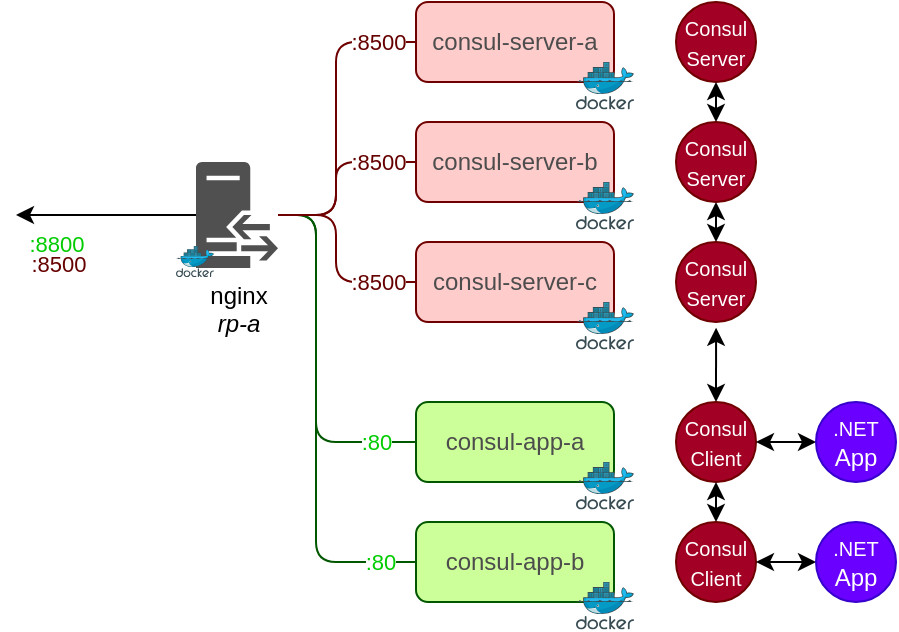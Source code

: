 <mxfile>
    <diagram id="PgG96TfguJJq9mSXevSO" name="Page-1">
        <mxGraphModel dx="485" dy="216" grid="1" gridSize="10" guides="1" tooltips="1" connect="1" arrows="1" fold="1" page="1" pageScale="1" pageWidth="827" pageHeight="1169" math="0" shadow="0">
            <root>
                <mxCell id="0"/>
                <mxCell id="1" parent="0"/>
                <mxCell id="3" style="edgeStyle=none;html=1;" edge="1" parent="1" source="2">
                    <mxGeometry relative="1" as="geometry">
                        <mxPoint x="200" y="306.5" as="targetPoint"/>
                    </mxGeometry>
                </mxCell>
                <mxCell id="4" value="&lt;font color=&quot;#00cc00&quot;&gt;:8800&lt;/font&gt;" style="edgeLabel;html=1;align=center;verticalAlign=middle;resizable=0;points=[];" vertex="1" connectable="0" parent="3">
                    <mxGeometry x="0.722" y="-1" relative="1" as="geometry">
                        <mxPoint x="7" y="15" as="offset"/>
                    </mxGeometry>
                </mxCell>
                <mxCell id="16" value=":8500" style="edgeLabel;html=1;align=center;verticalAlign=middle;resizable=0;points=[];fontColor=#660000;" vertex="1" connectable="0" parent="3">
                    <mxGeometry x="0.349" relative="1" as="geometry">
                        <mxPoint x="-9" y="24" as="offset"/>
                    </mxGeometry>
                </mxCell>
                <mxCell id="12" style="edgeStyle=orthogonalEdgeStyle;html=1;startArrow=none;startFill=0;endArrow=none;endFill=0;fillColor=#a20025;strokeColor=#6F0000;" edge="1" parent="1" source="2" target="7">
                    <mxGeometry relative="1" as="geometry">
                        <Array as="points">
                            <mxPoint x="360" y="307"/>
                            <mxPoint x="360" y="220"/>
                        </Array>
                    </mxGeometry>
                </mxCell>
                <mxCell id="17" value=":8500" style="edgeLabel;html=1;align=center;verticalAlign=middle;resizable=0;points=[];fontColor=#660000;" vertex="1" connectable="0" parent="12">
                    <mxGeometry x="0.645" y="-1" relative="1" as="geometry">
                        <mxPoint x="8" y="-1" as="offset"/>
                    </mxGeometry>
                </mxCell>
                <mxCell id="27" style="edgeStyle=orthogonalEdgeStyle;html=1;fontColor=#4D4D4D;startArrow=none;startFill=0;endArrow=none;endFill=0;fillColor=#008a00;strokeColor=#005700;" edge="1" parent="1" source="2" target="23">
                    <mxGeometry relative="1" as="geometry">
                        <Array as="points">
                            <mxPoint x="350" y="307"/>
                            <mxPoint x="350" y="420"/>
                        </Array>
                    </mxGeometry>
                </mxCell>
                <mxCell id="29" value=":80" style="edgeLabel;html=1;align=center;verticalAlign=middle;resizable=0;points=[];fontColor=#00CC00;" vertex="1" connectable="0" parent="27">
                    <mxGeometry x="0.852" y="1" relative="1" as="geometry">
                        <mxPoint x="-7" y="1" as="offset"/>
                    </mxGeometry>
                </mxCell>
                <mxCell id="28" style="edgeStyle=orthogonalEdgeStyle;html=1;fontColor=#4D4D4D;startArrow=none;startFill=0;endArrow=none;endFill=0;fillColor=#008a00;strokeColor=#005700;" edge="1" parent="1" source="2" target="25">
                    <mxGeometry relative="1" as="geometry">
                        <Array as="points">
                            <mxPoint x="350" y="307"/>
                            <mxPoint x="350" y="480"/>
                        </Array>
                    </mxGeometry>
                </mxCell>
                <mxCell id="30" value=":80" style="edgeLabel;html=1;align=center;verticalAlign=middle;resizable=0;points=[];fontColor=#00CC00;" vertex="1" connectable="0" parent="28">
                    <mxGeometry x="0.846" y="2" relative="1" as="geometry">
                        <mxPoint y="2" as="offset"/>
                    </mxGeometry>
                </mxCell>
                <mxCell id="2" value="nginx&lt;br&gt;&lt;i&gt;rp-a&lt;/i&gt;" style="pointerEvents=1;shadow=0;dashed=0;html=1;strokeColor=none;fillColor=#505050;labelPosition=center;verticalLabelPosition=bottom;verticalAlign=top;outlineConnect=0;align=center;shape=mxgraph.office.servers.reverse_proxy;" vertex="1" parent="1">
                    <mxGeometry x="290" y="280" width="41" height="53" as="geometry"/>
                </mxCell>
                <mxCell id="7" value="consul-server-a" style="rounded=1;whiteSpace=wrap;html=1;strokeColor=#6F0000;fillColor=#FFCCCC;fontColor=#4D4D4D;" vertex="1" parent="1">
                    <mxGeometry x="400" y="200" width="99" height="40" as="geometry"/>
                </mxCell>
                <mxCell id="6" value="" style="aspect=fixed;html=1;points=[];align=center;image;fontSize=12;image=img/lib/mscae/Docker.svg;" vertex="1" parent="1">
                    <mxGeometry x="480" y="230" width="29" height="23.78" as="geometry"/>
                </mxCell>
                <mxCell id="8" value="consul-server-b" style="rounded=1;whiteSpace=wrap;html=1;strokeColor=#6F0000;fillColor=#FFCCCC;fontColor=#4D4D4D;" vertex="1" parent="1">
                    <mxGeometry x="400" y="260" width="99" height="40" as="geometry"/>
                </mxCell>
                <mxCell id="9" value="" style="aspect=fixed;html=1;points=[];align=center;image;fontSize=12;image=img/lib/mscae/Docker.svg;" vertex="1" parent="1">
                    <mxGeometry x="480" y="290" width="29" height="23.78" as="geometry"/>
                </mxCell>
                <mxCell id="10" value="consul-server-c" style="rounded=1;whiteSpace=wrap;html=1;strokeColor=#6F0000;fillColor=#FFCCCC;fontColor=#4D4D4D;" vertex="1" parent="1">
                    <mxGeometry x="400" y="320" width="99" height="40" as="geometry"/>
                </mxCell>
                <mxCell id="11" value="" style="aspect=fixed;html=1;points=[];align=center;image;fontSize=12;image=img/lib/mscae/Docker.svg;" vertex="1" parent="1">
                    <mxGeometry x="480" y="350" width="29" height="23.78" as="geometry"/>
                </mxCell>
                <mxCell id="13" style="edgeStyle=orthogonalEdgeStyle;html=1;startArrow=none;startFill=0;endArrow=none;endFill=0;fillColor=#a20025;strokeColor=#6F0000;" edge="1" parent="1" source="2" target="8">
                    <mxGeometry relative="1" as="geometry">
                        <mxPoint x="341.0" y="316.524" as="sourcePoint"/>
                        <mxPoint x="410.0" y="230" as="targetPoint"/>
                        <Array as="points">
                            <mxPoint x="360" y="307"/>
                            <mxPoint x="360" y="280"/>
                        </Array>
                    </mxGeometry>
                </mxCell>
                <mxCell id="21" value=":8500" style="edgeLabel;html=1;align=center;verticalAlign=middle;resizable=0;points=[];fontColor=#660000;" vertex="1" connectable="0" parent="13">
                    <mxGeometry x="0.422" y="3" relative="1" as="geometry">
                        <mxPoint x="8" y="3" as="offset"/>
                    </mxGeometry>
                </mxCell>
                <mxCell id="14" style="edgeStyle=orthogonalEdgeStyle;html=1;startArrow=none;startFill=0;endArrow=none;endFill=0;fillColor=#a20025;strokeColor=#6F0000;" edge="1" parent="1" source="2" target="10">
                    <mxGeometry relative="1" as="geometry">
                        <mxPoint x="341.0" y="316.524" as="sourcePoint"/>
                        <mxPoint x="410.0" y="290" as="targetPoint"/>
                        <Array as="points">
                            <mxPoint x="360" y="307"/>
                            <mxPoint x="360" y="340"/>
                        </Array>
                    </mxGeometry>
                </mxCell>
                <mxCell id="22" value=":8500" style="edgeLabel;html=1;align=center;verticalAlign=middle;resizable=0;points=[];fontColor=#660000;" vertex="1" connectable="0" parent="14">
                    <mxGeometry x="0.735" y="-1" relative="1" as="geometry">
                        <mxPoint x="-6" y="-1" as="offset"/>
                    </mxGeometry>
                </mxCell>
                <mxCell id="23" value="consul-app-a" style="rounded=1;whiteSpace=wrap;html=1;strokeColor=#005700;fillColor=#CCFF99;fontColor=#4D4D4D;" vertex="1" parent="1">
                    <mxGeometry x="400" y="400" width="99" height="40" as="geometry"/>
                </mxCell>
                <mxCell id="24" value="" style="aspect=fixed;html=1;points=[];align=center;image;fontSize=12;image=img/lib/mscae/Docker.svg;" vertex="1" parent="1">
                    <mxGeometry x="480" y="430" width="29" height="23.78" as="geometry"/>
                </mxCell>
                <mxCell id="25" value="consul-app-b" style="rounded=1;whiteSpace=wrap;html=1;strokeColor=#005700;fillColor=#CCFF99;fontColor=#4D4D4D;" vertex="1" parent="1">
                    <mxGeometry x="400" y="460" width="99" height="40" as="geometry"/>
                </mxCell>
                <mxCell id="26" value="" style="aspect=fixed;html=1;points=[];align=center;image;fontSize=12;image=img/lib/mscae/Docker.svg;" vertex="1" parent="1">
                    <mxGeometry x="480" y="490" width="29" height="23.78" as="geometry"/>
                </mxCell>
                <mxCell id="31" value="" style="aspect=fixed;html=1;points=[];align=center;image;fontSize=12;image=img/lib/mscae/Docker.svg;" vertex="1" parent="1">
                    <mxGeometry x="280" y="321.98" width="19" height="15.58" as="geometry"/>
                </mxCell>
                <mxCell id="32" value="&lt;font style=&quot;font-size: 10px&quot;&gt;Consul&lt;br&gt;Server&lt;/font&gt;" style="ellipse;whiteSpace=wrap;html=1;aspect=fixed;fontColor=#ffffff;fillColor=#a20025;strokeColor=#6F0000;" vertex="1" parent="1">
                    <mxGeometry x="530" y="200" width="40" height="40" as="geometry"/>
                </mxCell>
                <mxCell id="46" style="edgeStyle=orthogonalEdgeStyle;html=1;fontColor=#00CC00;startArrow=classic;startFill=1;endArrow=classic;endFill=1;" edge="1" parent="1" source="33" target="34">
                    <mxGeometry relative="1" as="geometry"/>
                </mxCell>
                <mxCell id="47" style="edgeStyle=orthogonalEdgeStyle;html=1;fontColor=#00CC00;startArrow=classic;startFill=1;endArrow=classic;endFill=1;" edge="1" parent="1" source="33" target="32">
                    <mxGeometry relative="1" as="geometry"/>
                </mxCell>
                <mxCell id="33" value="&lt;font style=&quot;font-size: 10px&quot;&gt;Consul&lt;br&gt;Server&lt;/font&gt;" style="ellipse;whiteSpace=wrap;html=1;aspect=fixed;fontColor=#ffffff;fillColor=#a20025;strokeColor=#6F0000;" vertex="1" parent="1">
                    <mxGeometry x="530" y="260" width="40" height="40" as="geometry"/>
                </mxCell>
                <mxCell id="34" value="&lt;font style=&quot;font-size: 10px&quot;&gt;Consul&lt;br&gt;Server&lt;/font&gt;" style="ellipse;whiteSpace=wrap;html=1;aspect=fixed;fontColor=#ffffff;fillColor=#a20025;strokeColor=#6F0000;" vertex="1" parent="1">
                    <mxGeometry x="530" y="320" width="40" height="40" as="geometry"/>
                </mxCell>
                <mxCell id="44" style="edgeStyle=orthogonalEdgeStyle;html=1;entryX=0.501;entryY=1.072;entryDx=0;entryDy=0;entryPerimeter=0;fontColor=#00CC00;startArrow=classic;startFill=1;endArrow=classic;endFill=1;" edge="1" parent="1" source="35" target="34">
                    <mxGeometry relative="1" as="geometry"/>
                </mxCell>
                <mxCell id="35" value="&lt;font style=&quot;font-size: 10px&quot;&gt;Consul&lt;br&gt;Client&lt;/font&gt;" style="ellipse;whiteSpace=wrap;html=1;aspect=fixed;fontColor=#ffffff;fillColor=#a20025;strokeColor=#6F0000;" vertex="1" parent="1">
                    <mxGeometry x="530" y="400" width="40" height="40" as="geometry"/>
                </mxCell>
                <mxCell id="45" style="edgeStyle=orthogonalEdgeStyle;html=1;fontColor=#00CC00;startArrow=classic;startFill=1;endArrow=classic;endFill=1;" edge="1" parent="1" source="36" target="35">
                    <mxGeometry relative="1" as="geometry"/>
                </mxCell>
                <mxCell id="36" value="&lt;font style=&quot;font-size: 10px&quot;&gt;Consul&lt;br&gt;Client&lt;/font&gt;" style="ellipse;whiteSpace=wrap;html=1;aspect=fixed;fontColor=#ffffff;fillColor=#a20025;strokeColor=#6F0000;" vertex="1" parent="1">
                    <mxGeometry x="530" y="460" width="40" height="40" as="geometry"/>
                </mxCell>
                <mxCell id="40" style="edgeStyle=orthogonalEdgeStyle;html=1;fontColor=#00CC00;startArrow=classic;startFill=1;endArrow=classic;endFill=1;" edge="1" parent="1" source="37" target="35">
                    <mxGeometry relative="1" as="geometry">
                        <Array as="points">
                            <mxPoint x="580" y="420"/>
                            <mxPoint x="580" y="420"/>
                        </Array>
                    </mxGeometry>
                </mxCell>
                <mxCell id="37" value="&lt;span style=&quot;font-size: 10px&quot;&gt;.NET&lt;br&gt;&lt;/span&gt;App" style="ellipse;whiteSpace=wrap;html=1;aspect=fixed;fontColor=#ffffff;fillColor=#6a00ff;strokeColor=#3700CC;" vertex="1" parent="1">
                    <mxGeometry x="600" y="400" width="40" height="40" as="geometry"/>
                </mxCell>
                <mxCell id="43" style="edgeStyle=orthogonalEdgeStyle;html=1;fontColor=#00CC00;startArrow=classic;startFill=1;endArrow=classic;endFill=1;" edge="1" parent="1" source="39" target="36">
                    <mxGeometry relative="1" as="geometry"/>
                </mxCell>
                <mxCell id="39" value="&lt;span style=&quot;font-size: 10px&quot;&gt;.NET&lt;br&gt;&lt;/span&gt;App" style="ellipse;whiteSpace=wrap;html=1;aspect=fixed;fontColor=#ffffff;fillColor=#6a00ff;strokeColor=#3700CC;" vertex="1" parent="1">
                    <mxGeometry x="600" y="460" width="40" height="40" as="geometry"/>
                </mxCell>
            </root>
        </mxGraphModel>
    </diagram>
</mxfile>